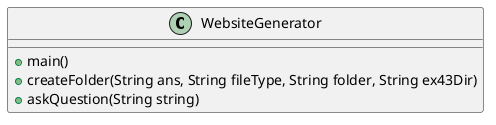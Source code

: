 @startuml
'https://plantuml.com/sequence-diagram

WebsiteGenerator : + main()
WebsiteGenerator : + createFolder(String ans, String fileType, String folder, String ex43Dir)
WebsiteGenerator : + askQuestion(String string)

@enduml